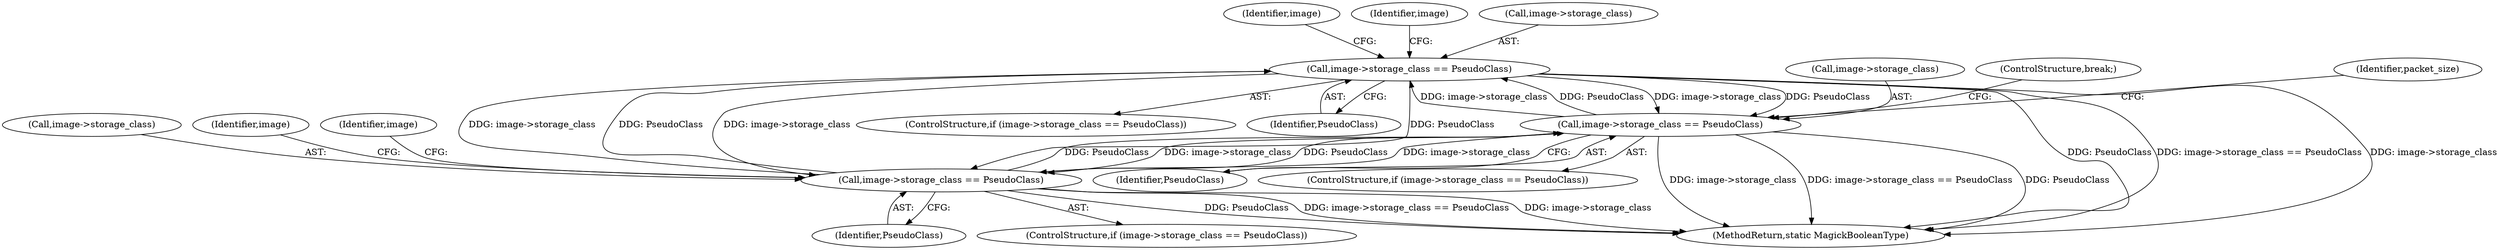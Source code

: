 digraph "0_ImageMagick_e14fd0a2801f73bdc123baf4fbab97dec55919eb@pointer" {
"1000322" [label="(Call,image->storage_class == PseudoClass)"];
"1000208" [label="(Call,image->storage_class == PseudoClass)"];
"1000322" [label="(Call,image->storage_class == PseudoClass)"];
"1000340" [label="(Call,image->storage_class == PseudoClass)"];
"1000209" [label="(Call,image->storage_class)"];
"1000340" [label="(Call,image->storage_class == PseudoClass)"];
"1000328" [label="(Identifier,image)"];
"1000318" [label="(ControlStructure,break;)"];
"1000212" [label="(Identifier,PseudoClass)"];
"1000333" [label="(Identifier,image)"];
"1000208" [label="(Call,image->storage_class == PseudoClass)"];
"1000216" [label="(Identifier,packet_size)"];
"1000341" [label="(Call,image->storage_class)"];
"1000346" [label="(Identifier,image)"];
"1000322" [label="(Call,image->storage_class == PseudoClass)"];
"1000321" [label="(ControlStructure,if (image->storage_class == PseudoClass))"];
"1000351" [label="(Identifier,image)"];
"1000323" [label="(Call,image->storage_class)"];
"1000326" [label="(Identifier,PseudoClass)"];
"1000344" [label="(Identifier,PseudoClass)"];
"1000339" [label="(ControlStructure,if (image->storage_class == PseudoClass))"];
"1000207" [label="(ControlStructure,if (image->storage_class == PseudoClass))"];
"1000414" [label="(MethodReturn,static MagickBooleanType)"];
"1000322" -> "1000321"  [label="AST: "];
"1000322" -> "1000326"  [label="CFG: "];
"1000323" -> "1000322"  [label="AST: "];
"1000326" -> "1000322"  [label="AST: "];
"1000328" -> "1000322"  [label="CFG: "];
"1000333" -> "1000322"  [label="CFG: "];
"1000322" -> "1000414"  [label="DDG: PseudoClass"];
"1000322" -> "1000414"  [label="DDG: image->storage_class == PseudoClass"];
"1000322" -> "1000414"  [label="DDG: image->storage_class"];
"1000322" -> "1000208"  [label="DDG: image->storage_class"];
"1000322" -> "1000208"  [label="DDG: PseudoClass"];
"1000208" -> "1000322"  [label="DDG: image->storage_class"];
"1000208" -> "1000322"  [label="DDG: PseudoClass"];
"1000340" -> "1000322"  [label="DDG: image->storage_class"];
"1000340" -> "1000322"  [label="DDG: PseudoClass"];
"1000322" -> "1000340"  [label="DDG: image->storage_class"];
"1000322" -> "1000340"  [label="DDG: PseudoClass"];
"1000208" -> "1000207"  [label="AST: "];
"1000208" -> "1000212"  [label="CFG: "];
"1000209" -> "1000208"  [label="AST: "];
"1000212" -> "1000208"  [label="AST: "];
"1000216" -> "1000208"  [label="CFG: "];
"1000318" -> "1000208"  [label="CFG: "];
"1000208" -> "1000414"  [label="DDG: image->storage_class"];
"1000208" -> "1000414"  [label="DDG: image->storage_class == PseudoClass"];
"1000208" -> "1000414"  [label="DDG: PseudoClass"];
"1000340" -> "1000208"  [label="DDG: image->storage_class"];
"1000340" -> "1000208"  [label="DDG: PseudoClass"];
"1000208" -> "1000340"  [label="DDG: image->storage_class"];
"1000208" -> "1000340"  [label="DDG: PseudoClass"];
"1000340" -> "1000339"  [label="AST: "];
"1000340" -> "1000344"  [label="CFG: "];
"1000341" -> "1000340"  [label="AST: "];
"1000344" -> "1000340"  [label="AST: "];
"1000346" -> "1000340"  [label="CFG: "];
"1000351" -> "1000340"  [label="CFG: "];
"1000340" -> "1000414"  [label="DDG: PseudoClass"];
"1000340" -> "1000414"  [label="DDG: image->storage_class == PseudoClass"];
"1000340" -> "1000414"  [label="DDG: image->storage_class"];
}
